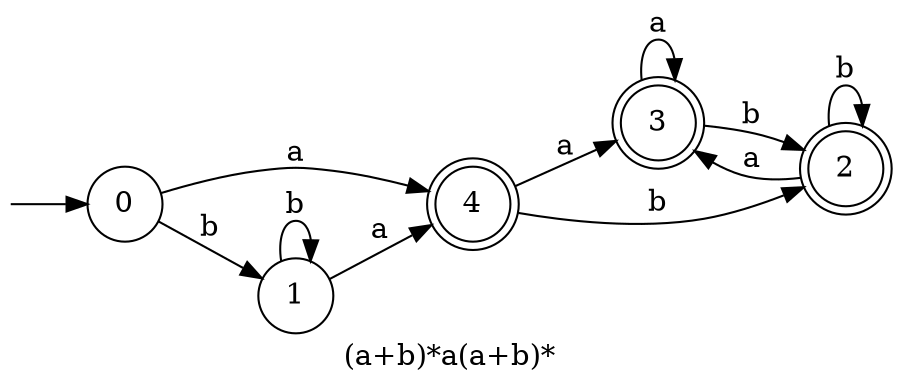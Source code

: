 digraph finite_state_machine {
  rankdir=LR;  
  size="8,5"  label="(a+b)*a(a+b)*"  node [shape = doublecircle]; "4" "3" "2";
  node [shape = circle];
  __I__ [label="", style=invis, width=0]
  __I__ -> "0"
  "0" -> "4" [label = a];
  "0" -> "1" [label = b];
  "4" -> "3" [label = a];
  "4" -> "2" [label = b];
  "3" -> "3" [label = a];
  "3" -> "2" [label = b];
  "2" -> "3" [label = a];
  "2" -> "2" [label = b];
  "1" -> "4" [label = a];
  "1" -> "1" [label = b];
}
